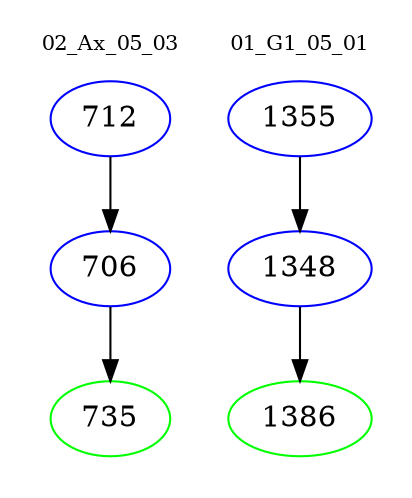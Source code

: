 digraph{
subgraph cluster_0 {
color = white
label = "02_Ax_05_03";
fontsize=10;
T0_712 [label="712", color="blue"]
T0_712 -> T0_706 [color="black"]
T0_706 [label="706", color="blue"]
T0_706 -> T0_735 [color="black"]
T0_735 [label="735", color="green"]
}
subgraph cluster_1 {
color = white
label = "01_G1_05_01";
fontsize=10;
T1_1355 [label="1355", color="blue"]
T1_1355 -> T1_1348 [color="black"]
T1_1348 [label="1348", color="blue"]
T1_1348 -> T1_1386 [color="black"]
T1_1386 [label="1386", color="green"]
}
}
